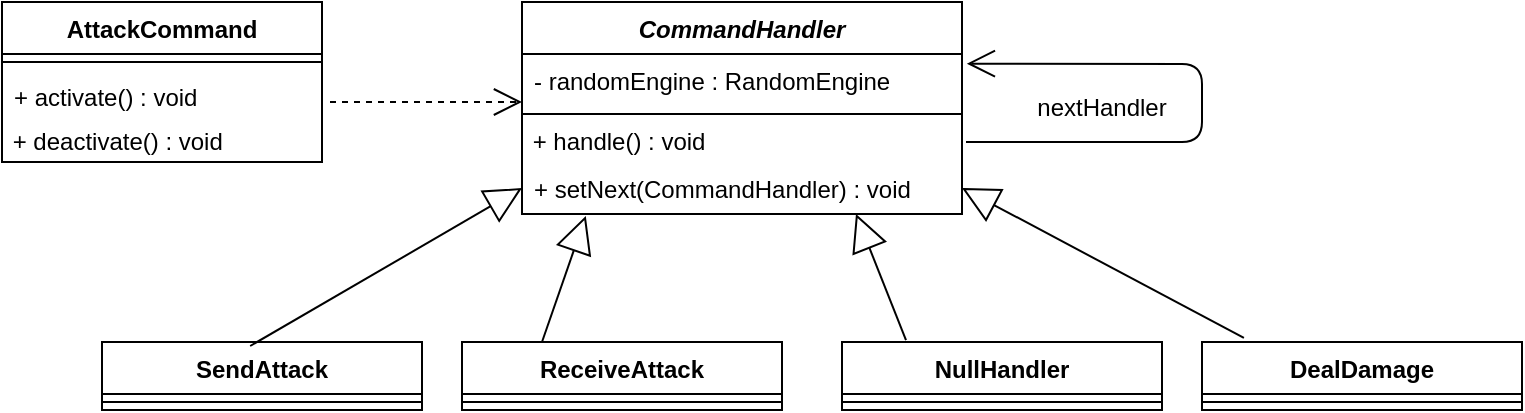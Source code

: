 <mxfile version="14.6.13" type="device"><diagram id="7GWTKzLUlGCMihWKHNBK" name="Page-1"><mxGraphModel dx="1086" dy="846" grid="1" gridSize="10" guides="1" tooltips="1" connect="1" arrows="1" fold="1" page="1" pageScale="1" pageWidth="827" pageHeight="1169" math="0" shadow="0"><root><mxCell id="0"/><mxCell id="1" parent="0"/><mxCell id="-F9L_qKyA33rnlN8pAy4-2" value="AttackCommand" style="swimlane;fontStyle=1;align=center;verticalAlign=top;childLayout=stackLayout;horizontal=1;startSize=26;horizontalStack=0;resizeParent=1;resizeParentMax=0;resizeLast=0;collapsible=1;marginBottom=0;" parent="1" vertex="1"><mxGeometry x="40" y="270" width="160" height="80" as="geometry"/></mxCell><mxCell id="-F9L_qKyA33rnlN8pAy4-4" value="" style="line;strokeWidth=1;fillColor=none;align=left;verticalAlign=middle;spacingTop=-1;spacingLeft=3;spacingRight=3;rotatable=0;labelPosition=right;points=[];portConstraint=eastwest;" parent="-F9L_qKyA33rnlN8pAy4-2" vertex="1"><mxGeometry y="26" width="160" height="8" as="geometry"/></mxCell><mxCell id="-F9L_qKyA33rnlN8pAy4-5" value="+ activate() : void" style="text;strokeColor=none;fillColor=none;align=left;verticalAlign=top;spacingLeft=4;spacingRight=4;overflow=hidden;rotatable=0;points=[[0,0.5],[1,0.5]];portConstraint=eastwest;" parent="-F9L_qKyA33rnlN8pAy4-2" vertex="1"><mxGeometry y="34" width="160" height="26" as="geometry"/></mxCell><mxCell id="V3fS77WxElE-vIRovOFz-1" value="&amp;nbsp;+ deactivate() : void" style="text;html=1;strokeColor=none;fillColor=none;align=left;verticalAlign=middle;whiteSpace=wrap;rounded=0;" vertex="1" parent="-F9L_qKyA33rnlN8pAy4-2"><mxGeometry y="60" width="160" height="20" as="geometry"/></mxCell><mxCell id="-F9L_qKyA33rnlN8pAy4-6" value="CommandHandler" style="swimlane;fontStyle=3;align=center;verticalAlign=top;childLayout=stackLayout;horizontal=1;startSize=26;horizontalStack=0;resizeParent=1;resizeParentMax=0;resizeLast=0;collapsible=1;marginBottom=0;" parent="1" vertex="1"><mxGeometry x="300" y="270" width="220" height="106" as="geometry"/></mxCell><mxCell id="-F9L_qKyA33rnlN8pAy4-7" value="- randomEngine : RandomEngine" style="text;strokeColor=none;fillColor=none;align=left;verticalAlign=top;spacingLeft=4;spacingRight=4;overflow=hidden;rotatable=0;points=[[0,0.5],[1,0.5]];portConstraint=eastwest;" parent="-F9L_qKyA33rnlN8pAy4-6" vertex="1"><mxGeometry y="26" width="220" height="26" as="geometry"/></mxCell><mxCell id="-F9L_qKyA33rnlN8pAy4-8" value="" style="line;strokeWidth=1;fillColor=none;align=left;verticalAlign=middle;spacingTop=-1;spacingLeft=3;spacingRight=3;rotatable=0;labelPosition=right;points=[];portConstraint=eastwest;" parent="-F9L_qKyA33rnlN8pAy4-6" vertex="1"><mxGeometry y="52" width="220" height="8" as="geometry"/></mxCell><mxCell id="-F9L_qKyA33rnlN8pAy4-10" value="&amp;nbsp;+ handle() : void" style="text;html=1;strokeColor=none;fillColor=none;align=left;verticalAlign=middle;whiteSpace=wrap;rounded=0;" parent="-F9L_qKyA33rnlN8pAy4-6" vertex="1"><mxGeometry y="60" width="220" height="20" as="geometry"/></mxCell><mxCell id="-F9L_qKyA33rnlN8pAy4-9" value="+ setNext(CommandHandler) : void" style="text;strokeColor=none;fillColor=none;align=left;verticalAlign=top;spacingLeft=4;spacingRight=4;overflow=hidden;rotatable=0;points=[[0,0.5],[1,0.5]];portConstraint=eastwest;" parent="-F9L_qKyA33rnlN8pAy4-6" vertex="1"><mxGeometry y="80" width="220" height="26" as="geometry"/></mxCell><mxCell id="-F9L_qKyA33rnlN8pAy4-41" value="" style="endArrow=open;endFill=1;endSize=12;html=1;entryX=1.011;entryY=0.186;entryDx=0;entryDy=0;entryPerimeter=0;" parent="-F9L_qKyA33rnlN8pAy4-6" target="-F9L_qKyA33rnlN8pAy4-7" edge="1"><mxGeometry width="160" relative="1" as="geometry"><mxPoint x="222" y="70" as="sourcePoint"/><mxPoint x="320" as="targetPoint"/><Array as="points"><mxPoint x="340" y="70"/><mxPoint x="340" y="31"/></Array></mxGeometry></mxCell><mxCell id="-F9L_qKyA33rnlN8pAy4-11" value="NullHandler" style="swimlane;fontStyle=1;align=center;verticalAlign=top;childLayout=stackLayout;horizontal=1;startSize=26;horizontalStack=0;resizeParent=1;resizeParentMax=0;resizeLast=0;collapsible=1;marginBottom=0;" parent="1" vertex="1"><mxGeometry x="460" y="440" width="160" height="34" as="geometry"/></mxCell><mxCell id="-F9L_qKyA33rnlN8pAy4-13" value="" style="line;strokeWidth=1;fillColor=none;align=left;verticalAlign=middle;spacingTop=-1;spacingLeft=3;spacingRight=3;rotatable=0;labelPosition=right;points=[];portConstraint=eastwest;" parent="-F9L_qKyA33rnlN8pAy4-11" vertex="1"><mxGeometry y="26" width="160" height="8" as="geometry"/></mxCell><mxCell id="-F9L_qKyA33rnlN8pAy4-15" value="DealDamage" style="swimlane;fontStyle=1;align=center;verticalAlign=top;childLayout=stackLayout;horizontal=1;startSize=26;horizontalStack=0;resizeParent=1;resizeParentMax=0;resizeLast=0;collapsible=1;marginBottom=0;" parent="1" vertex="1"><mxGeometry x="640" y="440" width="160" height="34" as="geometry"/></mxCell><mxCell id="-F9L_qKyA33rnlN8pAy4-17" value="" style="line;strokeWidth=1;fillColor=none;align=left;verticalAlign=middle;spacingTop=-1;spacingLeft=3;spacingRight=3;rotatable=0;labelPosition=right;points=[];portConstraint=eastwest;" parent="-F9L_qKyA33rnlN8pAy4-15" vertex="1"><mxGeometry y="26" width="160" height="8" as="geometry"/></mxCell><mxCell id="-F9L_qKyA33rnlN8pAy4-19" value="ReceiveAttack" style="swimlane;fontStyle=1;align=center;verticalAlign=top;childLayout=stackLayout;horizontal=1;startSize=26;horizontalStack=0;resizeParent=1;resizeParentMax=0;resizeLast=0;collapsible=1;marginBottom=0;" parent="1" vertex="1"><mxGeometry x="270" y="440" width="160" height="34" as="geometry"/></mxCell><mxCell id="-F9L_qKyA33rnlN8pAy4-21" value="" style="line;strokeWidth=1;fillColor=none;align=left;verticalAlign=middle;spacingTop=-1;spacingLeft=3;spacingRight=3;rotatable=0;labelPosition=right;points=[];portConstraint=eastwest;" parent="-F9L_qKyA33rnlN8pAy4-19" vertex="1"><mxGeometry y="26" width="160" height="8" as="geometry"/></mxCell><mxCell id="-F9L_qKyA33rnlN8pAy4-23" value="SendAttack" style="swimlane;fontStyle=1;align=center;verticalAlign=top;childLayout=stackLayout;horizontal=1;startSize=26;horizontalStack=0;resizeParent=1;resizeParentMax=0;resizeLast=0;collapsible=1;marginBottom=0;" parent="1" vertex="1"><mxGeometry x="90" y="440" width="160" height="34" as="geometry"/></mxCell><mxCell id="-F9L_qKyA33rnlN8pAy4-25" value="" style="line;strokeWidth=1;fillColor=none;align=left;verticalAlign=middle;spacingTop=-1;spacingLeft=3;spacingRight=3;rotatable=0;labelPosition=right;points=[];portConstraint=eastwest;" parent="-F9L_qKyA33rnlN8pAy4-23" vertex="1"><mxGeometry y="26" width="160" height="8" as="geometry"/></mxCell><mxCell id="-F9L_qKyA33rnlN8pAy4-27" value="" style="endArrow=block;endSize=16;endFill=0;html=1;exitX=0.463;exitY=0.059;exitDx=0;exitDy=0;exitPerimeter=0;entryX=0;entryY=0.5;entryDx=0;entryDy=0;" parent="1" source="-F9L_qKyA33rnlN8pAy4-23" target="-F9L_qKyA33rnlN8pAy4-9" edge="1"><mxGeometry width="160" relative="1" as="geometry"><mxPoint x="330" y="430" as="sourcePoint"/><mxPoint x="332" y="370" as="targetPoint"/></mxGeometry></mxCell><mxCell id="-F9L_qKyA33rnlN8pAy4-28" value="" style="endArrow=block;endSize=16;endFill=0;html=1;exitX=0.25;exitY=0;exitDx=0;exitDy=0;entryX=0.145;entryY=1.038;entryDx=0;entryDy=0;entryPerimeter=0;" parent="1" source="-F9L_qKyA33rnlN8pAy4-19" target="-F9L_qKyA33rnlN8pAy4-9" edge="1"><mxGeometry width="160" relative="1" as="geometry"><mxPoint x="174.08" y="452.006" as="sourcePoint"/><mxPoint x="310" y="373" as="targetPoint"/></mxGeometry></mxCell><mxCell id="-F9L_qKyA33rnlN8pAy4-29" value="" style="endArrow=block;endSize=16;endFill=0;html=1;exitX=0.131;exitY=-0.059;exitDx=0;exitDy=0;exitPerimeter=0;entryX=1;entryY=0.5;entryDx=0;entryDy=0;" parent="1" source="-F9L_qKyA33rnlN8pAy4-15" target="-F9L_qKyA33rnlN8pAy4-9" edge="1"><mxGeometry width="160" relative="1" as="geometry"><mxPoint x="174.08" y="452.006" as="sourcePoint"/><mxPoint x="310" y="373" as="targetPoint"/></mxGeometry></mxCell><mxCell id="-F9L_qKyA33rnlN8pAy4-30" value="" style="endArrow=block;endSize=16;endFill=0;html=1;exitX=0.2;exitY=-0.029;exitDx=0;exitDy=0;exitPerimeter=0;entryX=0.759;entryY=1;entryDx=0;entryDy=0;entryPerimeter=0;" parent="1" source="-F9L_qKyA33rnlN8pAy4-11" target="-F9L_qKyA33rnlN8pAy4-9" edge="1"><mxGeometry width="160" relative="1" as="geometry"><mxPoint x="310.0" y="473.996" as="sourcePoint"/><mxPoint x="445.92" y="394.99" as="targetPoint"/></mxGeometry></mxCell><mxCell id="-F9L_qKyA33rnlN8pAy4-37" value="" style="endArrow=open;endSize=12;dashed=1;html=1;entryX=0;entryY=0.923;entryDx=0;entryDy=0;entryPerimeter=0;" parent="1" target="-F9L_qKyA33rnlN8pAy4-7" edge="1"><mxGeometry x="-0.236" y="31" width="160" relative="1" as="geometry"><mxPoint x="204" y="320" as="sourcePoint"/><mxPoint x="100" y="430" as="targetPoint"/><Array as="points"/><mxPoint as="offset"/></mxGeometry></mxCell><mxCell id="-F9L_qKyA33rnlN8pAy4-42" value="nextHandler&lt;br&gt;" style="text;html=1;strokeColor=none;fillColor=none;align=center;verticalAlign=middle;whiteSpace=wrap;rounded=0;" parent="1" vertex="1"><mxGeometry x="570" y="313" width="40" height="20" as="geometry"/></mxCell></root></mxGraphModel></diagram></mxfile>